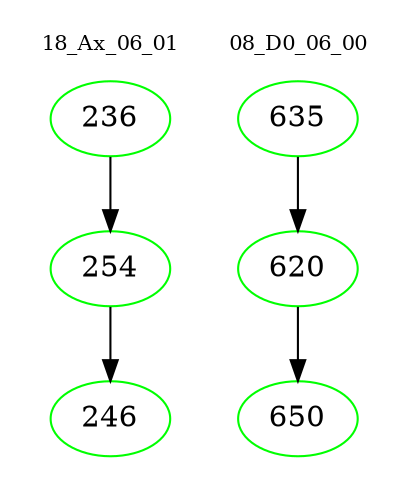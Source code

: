 digraph{
subgraph cluster_0 {
color = white
label = "18_Ax_06_01";
fontsize=10;
T0_236 [label="236", color="green"]
T0_236 -> T0_254 [color="black"]
T0_254 [label="254", color="green"]
T0_254 -> T0_246 [color="black"]
T0_246 [label="246", color="green"]
}
subgraph cluster_1 {
color = white
label = "08_D0_06_00";
fontsize=10;
T1_635 [label="635", color="green"]
T1_635 -> T1_620 [color="black"]
T1_620 [label="620", color="green"]
T1_620 -> T1_650 [color="black"]
T1_650 [label="650", color="green"]
}
}
